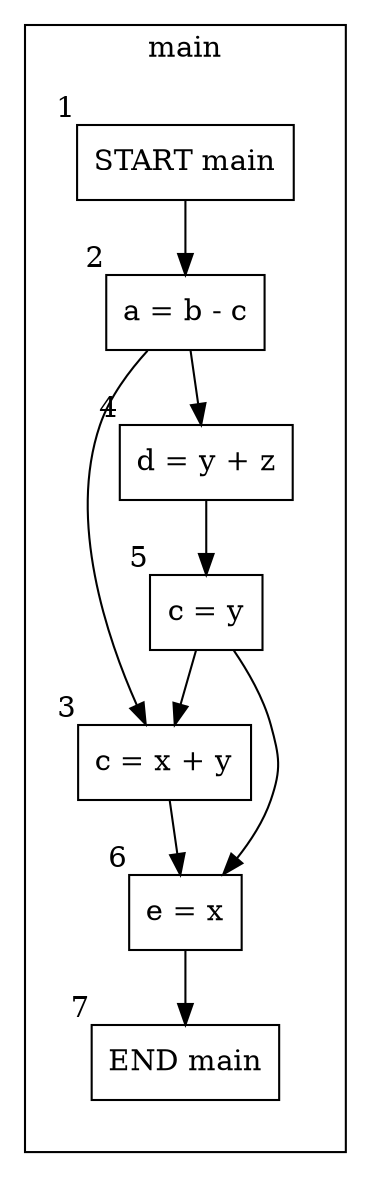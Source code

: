 digraph G {

	subgraph cluster_main {
		label = "main";
		margin = 25;
		node_1 [shape=box, xlabel="1", label="START main"];
		node_2 [shape=box, xlabel="2", label="a = b - c"];
		node_3 [shape=box, xlabel="3", label="c = x + y"];
		node_4 [shape=box, xlabel="4", label="d = y + z"];
		node_5 [shape=box, xlabel="5", label="c = y"];
		node_6 [shape=box, xlabel="6", label="e = x"];
		node_7 [shape=box, xlabel="7", label="END main"];
		node_1 -> node_2;
		node_2 -> node_3;
		node_2 -> node_4;
		node_3 -> node_6;
		node_4 -> node_5;
		node_5 -> node_3;
		node_5 -> node_6;
		node_6 -> node_7;
	}
}
